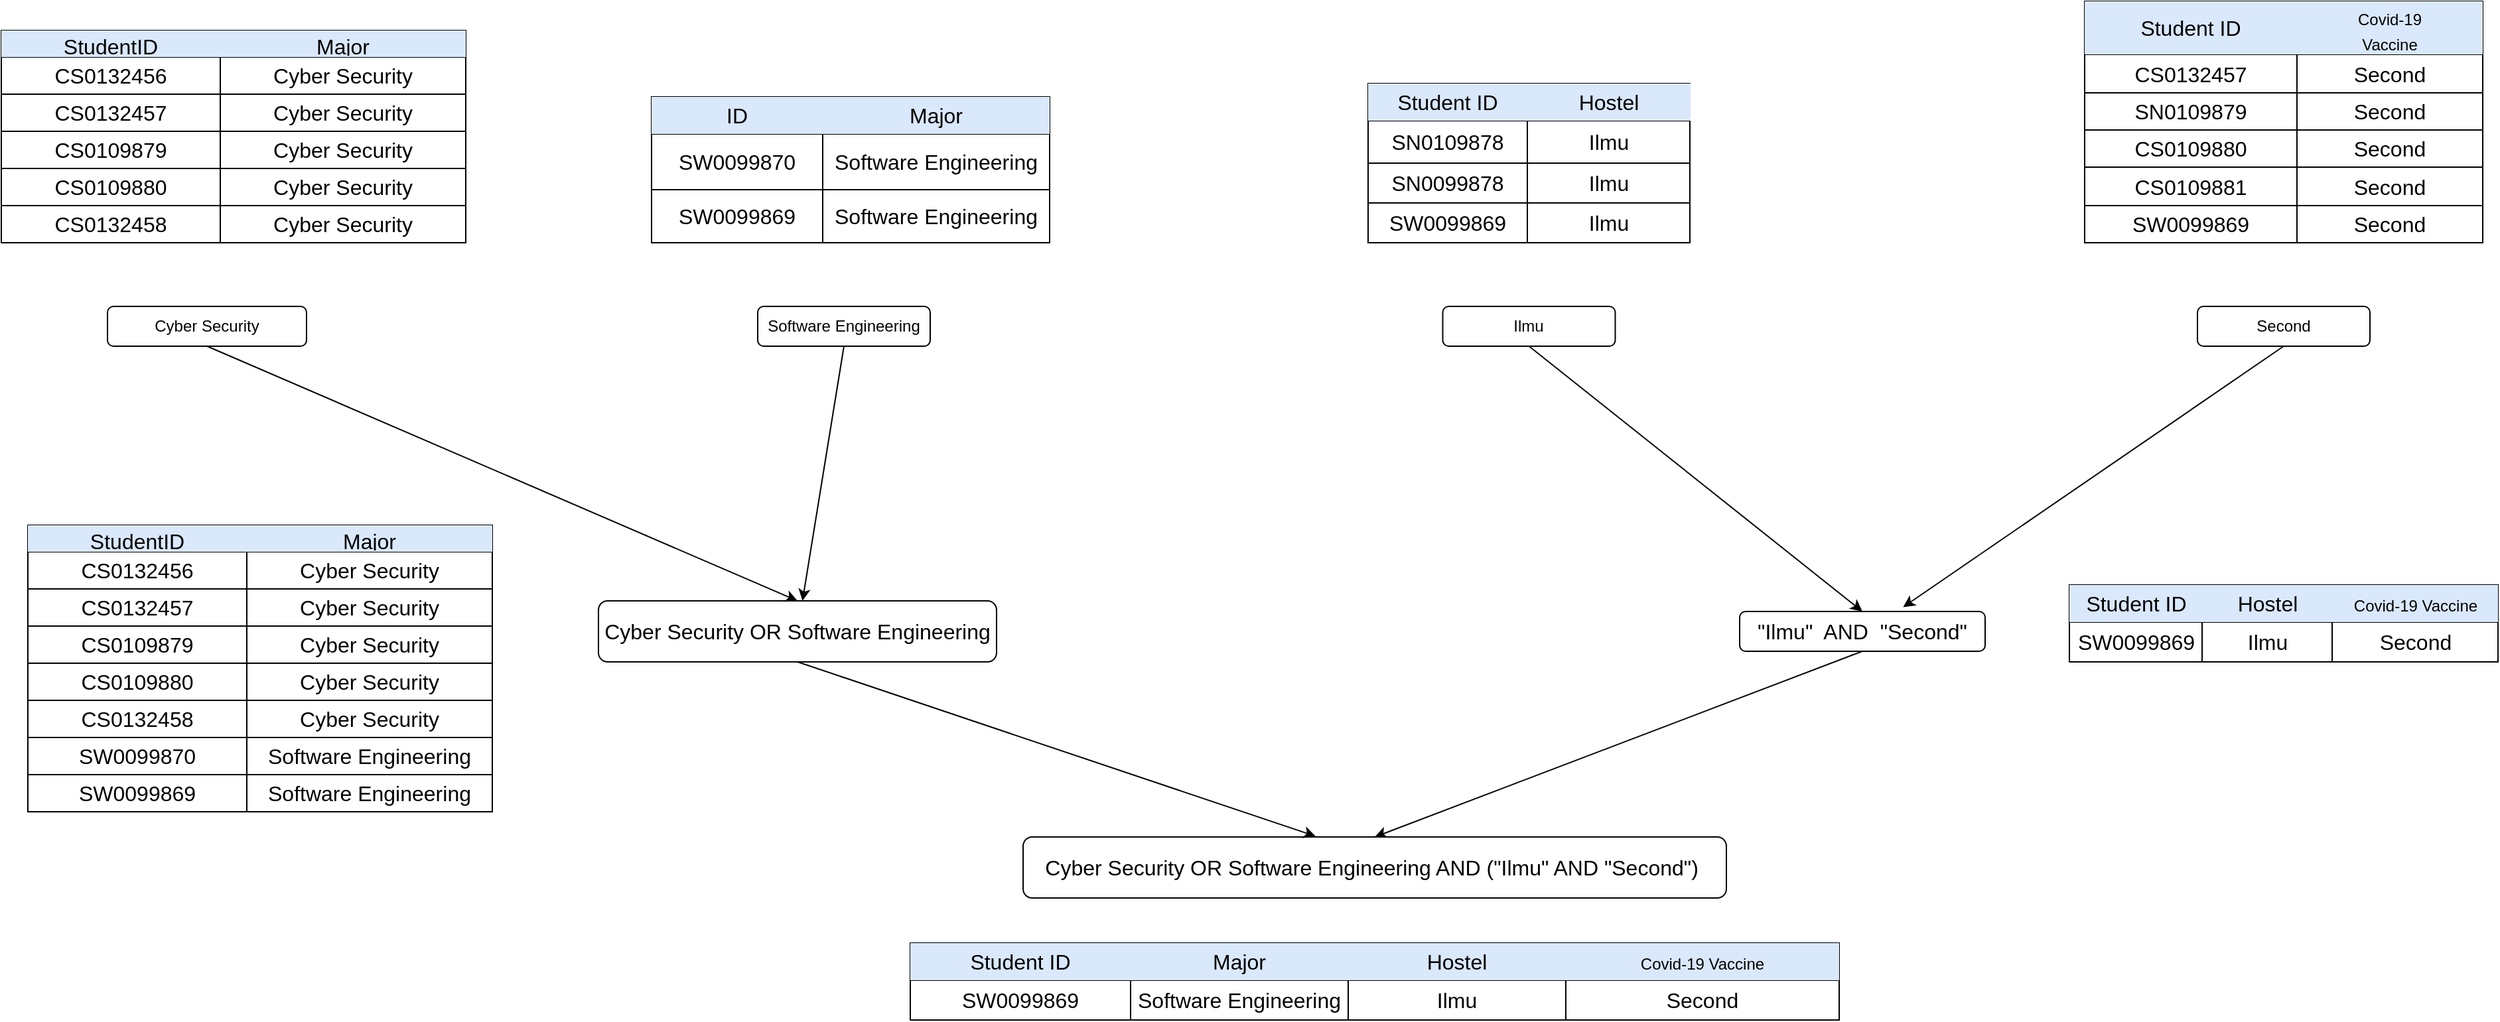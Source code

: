 <mxfile version="22.1.8" type="github">
  <diagram name="Page-1" id="-KjsaS3QM32JOEjPK3Bz">
    <mxGraphModel dx="2269" dy="1340" grid="1" gridSize="10" guides="1" tooltips="1" connect="1" arrows="1" fold="1" page="1" pageScale="1" pageWidth="827" pageHeight="1169" math="0" shadow="0">
      <root>
        <mxCell id="0" />
        <mxCell id="1" parent="0" />
        <mxCell id="gJZiSURqLYucyxhzQenG-1" value="" style="shape=table;startSize=0;container=1;collapsible=0;childLayout=tableLayout;fontSize=16;" vertex="1" parent="1">
          <mxGeometry x="10" y="32" width="350" height="160" as="geometry" />
        </mxCell>
        <mxCell id="gJZiSURqLYucyxhzQenG-2" value="" style="shape=tableRow;horizontal=0;startSize=0;swimlaneHead=0;swimlaneBody=0;strokeColor=inherit;top=0;left=0;bottom=0;right=0;collapsible=0;dropTarget=0;fillColor=none;points=[[0,0.5],[1,0.5]];portConstraint=eastwest;fontSize=16;" vertex="1" parent="gJZiSURqLYucyxhzQenG-1">
          <mxGeometry width="350" height="20" as="geometry" />
        </mxCell>
        <mxCell id="gJZiSURqLYucyxhzQenG-3" value="StudentID" style="shape=partialRectangle;html=1;whiteSpace=wrap;connectable=0;strokeColor=#6c8ebf;overflow=hidden;fillColor=#dae8fc;top=0;left=0;bottom=0;right=0;pointerEvents=1;fontSize=16;" vertex="1" parent="gJZiSURqLYucyxhzQenG-2">
          <mxGeometry width="165" height="20" as="geometry">
            <mxRectangle width="165" height="20" as="alternateBounds" />
          </mxGeometry>
        </mxCell>
        <mxCell id="gJZiSURqLYucyxhzQenG-4" value="Major" style="shape=partialRectangle;html=1;whiteSpace=wrap;connectable=0;strokeColor=#6c8ebf;overflow=hidden;fillColor=#dae8fc;top=0;left=0;bottom=0;right=0;pointerEvents=1;fontSize=16;" vertex="1" parent="gJZiSURqLYucyxhzQenG-2">
          <mxGeometry x="165" width="185" height="20" as="geometry">
            <mxRectangle width="185" height="20" as="alternateBounds" />
          </mxGeometry>
        </mxCell>
        <mxCell id="gJZiSURqLYucyxhzQenG-6" value="" style="shape=tableRow;horizontal=0;startSize=0;swimlaneHead=0;swimlaneBody=0;strokeColor=inherit;top=0;left=0;bottom=0;right=0;collapsible=0;dropTarget=0;fillColor=none;points=[[0,0.5],[1,0.5]];portConstraint=eastwest;fontSize=16;" vertex="1" parent="gJZiSURqLYucyxhzQenG-1">
          <mxGeometry y="20" width="350" height="28" as="geometry" />
        </mxCell>
        <mxCell id="gJZiSURqLYucyxhzQenG-7" value="CS0132456" style="shape=partialRectangle;html=1;whiteSpace=wrap;connectable=0;strokeColor=inherit;overflow=hidden;fillColor=none;top=0;left=0;bottom=0;right=0;pointerEvents=1;fontSize=16;" vertex="1" parent="gJZiSURqLYucyxhzQenG-6">
          <mxGeometry width="165" height="28" as="geometry">
            <mxRectangle width="165" height="28" as="alternateBounds" />
          </mxGeometry>
        </mxCell>
        <mxCell id="gJZiSURqLYucyxhzQenG-8" value="Cyber Security" style="shape=partialRectangle;html=1;whiteSpace=wrap;connectable=0;strokeColor=inherit;overflow=hidden;fillColor=none;top=0;left=0;bottom=0;right=0;pointerEvents=1;fontSize=16;" vertex="1" parent="gJZiSURqLYucyxhzQenG-6">
          <mxGeometry x="165" width="185" height="28" as="geometry">
            <mxRectangle width="185" height="28" as="alternateBounds" />
          </mxGeometry>
        </mxCell>
        <mxCell id="gJZiSURqLYucyxhzQenG-10" value="" style="shape=tableRow;horizontal=0;startSize=0;swimlaneHead=0;swimlaneBody=0;strokeColor=inherit;top=0;left=0;bottom=0;right=0;collapsible=0;dropTarget=0;fillColor=none;points=[[0,0.5],[1,0.5]];portConstraint=eastwest;fontSize=16;" vertex="1" parent="gJZiSURqLYucyxhzQenG-1">
          <mxGeometry y="48" width="350" height="28" as="geometry" />
        </mxCell>
        <mxCell id="gJZiSURqLYucyxhzQenG-11" value="CS0132457" style="shape=partialRectangle;html=1;whiteSpace=wrap;connectable=0;strokeColor=inherit;overflow=hidden;fillColor=none;top=0;left=0;bottom=0;right=0;pointerEvents=1;fontSize=16;" vertex="1" parent="gJZiSURqLYucyxhzQenG-10">
          <mxGeometry width="165" height="28" as="geometry">
            <mxRectangle width="165" height="28" as="alternateBounds" />
          </mxGeometry>
        </mxCell>
        <mxCell id="gJZiSURqLYucyxhzQenG-12" value="Cyber Security" style="shape=partialRectangle;html=1;whiteSpace=wrap;connectable=0;strokeColor=inherit;overflow=hidden;fillColor=none;top=0;left=0;bottom=0;right=0;pointerEvents=1;fontSize=16;" vertex="1" parent="gJZiSURqLYucyxhzQenG-10">
          <mxGeometry x="165" width="185" height="28" as="geometry">
            <mxRectangle width="185" height="28" as="alternateBounds" />
          </mxGeometry>
        </mxCell>
        <mxCell id="gJZiSURqLYucyxhzQenG-14" style="shape=tableRow;horizontal=0;startSize=0;swimlaneHead=0;swimlaneBody=0;strokeColor=inherit;top=0;left=0;bottom=0;right=0;collapsible=0;dropTarget=0;fillColor=none;points=[[0,0.5],[1,0.5]];portConstraint=eastwest;fontSize=16;" vertex="1" parent="gJZiSURqLYucyxhzQenG-1">
          <mxGeometry y="76" width="350" height="28" as="geometry" />
        </mxCell>
        <mxCell id="gJZiSURqLYucyxhzQenG-15" value="CS0109879" style="shape=partialRectangle;html=1;whiteSpace=wrap;connectable=0;strokeColor=inherit;overflow=hidden;fillColor=none;top=0;left=0;bottom=0;right=0;pointerEvents=1;fontSize=16;" vertex="1" parent="gJZiSURqLYucyxhzQenG-14">
          <mxGeometry width="165" height="28" as="geometry">
            <mxRectangle width="165" height="28" as="alternateBounds" />
          </mxGeometry>
        </mxCell>
        <mxCell id="gJZiSURqLYucyxhzQenG-16" value="Cyber Security" style="shape=partialRectangle;html=1;whiteSpace=wrap;connectable=0;strokeColor=inherit;overflow=hidden;fillColor=none;top=0;left=0;bottom=0;right=0;pointerEvents=1;fontSize=16;" vertex="1" parent="gJZiSURqLYucyxhzQenG-14">
          <mxGeometry x="165" width="185" height="28" as="geometry">
            <mxRectangle width="185" height="28" as="alternateBounds" />
          </mxGeometry>
        </mxCell>
        <mxCell id="gJZiSURqLYucyxhzQenG-17" style="shape=tableRow;horizontal=0;startSize=0;swimlaneHead=0;swimlaneBody=0;strokeColor=inherit;top=0;left=0;bottom=0;right=0;collapsible=0;dropTarget=0;fillColor=none;points=[[0,0.5],[1,0.5]];portConstraint=eastwest;fontSize=16;" vertex="1" parent="gJZiSURqLYucyxhzQenG-1">
          <mxGeometry y="104" width="350" height="28" as="geometry" />
        </mxCell>
        <mxCell id="gJZiSURqLYucyxhzQenG-18" value="CS0109880" style="shape=partialRectangle;html=1;whiteSpace=wrap;connectable=0;strokeColor=inherit;overflow=hidden;fillColor=none;top=0;left=0;bottom=0;right=0;pointerEvents=1;fontSize=16;" vertex="1" parent="gJZiSURqLYucyxhzQenG-17">
          <mxGeometry width="165" height="28" as="geometry">
            <mxRectangle width="165" height="28" as="alternateBounds" />
          </mxGeometry>
        </mxCell>
        <mxCell id="gJZiSURqLYucyxhzQenG-19" value="Cyber Security" style="shape=partialRectangle;html=1;whiteSpace=wrap;connectable=0;strokeColor=inherit;overflow=hidden;fillColor=none;top=0;left=0;bottom=0;right=0;pointerEvents=1;fontSize=16;" vertex="1" parent="gJZiSURqLYucyxhzQenG-17">
          <mxGeometry x="165" width="185" height="28" as="geometry">
            <mxRectangle width="185" height="28" as="alternateBounds" />
          </mxGeometry>
        </mxCell>
        <mxCell id="gJZiSURqLYucyxhzQenG-20" style="shape=tableRow;horizontal=0;startSize=0;swimlaneHead=0;swimlaneBody=0;strokeColor=inherit;top=0;left=0;bottom=0;right=0;collapsible=0;dropTarget=0;fillColor=none;points=[[0,0.5],[1,0.5]];portConstraint=eastwest;fontSize=16;" vertex="1" parent="gJZiSURqLYucyxhzQenG-1">
          <mxGeometry y="132" width="350" height="28" as="geometry" />
        </mxCell>
        <mxCell id="gJZiSURqLYucyxhzQenG-21" value="CS0132458" style="shape=partialRectangle;html=1;whiteSpace=wrap;connectable=0;strokeColor=inherit;overflow=hidden;fillColor=none;top=0;left=0;bottom=0;right=0;pointerEvents=1;fontSize=16;" vertex="1" parent="gJZiSURqLYucyxhzQenG-20">
          <mxGeometry width="165" height="28" as="geometry">
            <mxRectangle width="165" height="28" as="alternateBounds" />
          </mxGeometry>
        </mxCell>
        <mxCell id="gJZiSURqLYucyxhzQenG-22" value="Cyber Security" style="shape=partialRectangle;html=1;whiteSpace=wrap;connectable=0;strokeColor=inherit;overflow=hidden;fillColor=none;top=0;left=0;bottom=0;right=0;pointerEvents=1;fontSize=16;" vertex="1" parent="gJZiSURqLYucyxhzQenG-20">
          <mxGeometry x="165" width="185" height="28" as="geometry">
            <mxRectangle width="185" height="28" as="alternateBounds" />
          </mxGeometry>
        </mxCell>
        <mxCell id="gJZiSURqLYucyxhzQenG-23" value="" style="shape=table;startSize=0;container=1;collapsible=0;childLayout=tableLayout;fontSize=16;" vertex="1" parent="1">
          <mxGeometry x="500" y="82" width="300" height="110" as="geometry" />
        </mxCell>
        <mxCell id="gJZiSURqLYucyxhzQenG-24" value="" style="shape=tableRow;horizontal=0;startSize=0;swimlaneHead=0;swimlaneBody=0;strokeColor=inherit;top=0;left=0;bottom=0;right=0;collapsible=0;dropTarget=0;fillColor=none;points=[[0,0.5],[1,0.5]];portConstraint=eastwest;fontSize=16;" vertex="1" parent="gJZiSURqLYucyxhzQenG-23">
          <mxGeometry width="300" height="28" as="geometry" />
        </mxCell>
        <mxCell id="gJZiSURqLYucyxhzQenG-25" value="ID" style="shape=partialRectangle;html=1;whiteSpace=wrap;connectable=0;strokeColor=#6c8ebf;overflow=hidden;fillColor=#dae8fc;top=0;left=0;bottom=0;right=0;pointerEvents=1;fontSize=16;" vertex="1" parent="gJZiSURqLYucyxhzQenG-24">
          <mxGeometry width="129" height="28" as="geometry">
            <mxRectangle width="129" height="28" as="alternateBounds" />
          </mxGeometry>
        </mxCell>
        <mxCell id="gJZiSURqLYucyxhzQenG-26" value="Major" style="shape=partialRectangle;html=1;whiteSpace=wrap;connectable=0;strokeColor=#6c8ebf;overflow=hidden;fillColor=#dae8fc;top=0;left=0;bottom=0;right=0;pointerEvents=1;fontSize=16;" vertex="1" parent="gJZiSURqLYucyxhzQenG-24">
          <mxGeometry x="129" width="171" height="28" as="geometry">
            <mxRectangle width="171" height="28" as="alternateBounds" />
          </mxGeometry>
        </mxCell>
        <mxCell id="gJZiSURqLYucyxhzQenG-27" value="" style="shape=tableRow;horizontal=0;startSize=0;swimlaneHead=0;swimlaneBody=0;strokeColor=inherit;top=0;left=0;bottom=0;right=0;collapsible=0;dropTarget=0;fillColor=none;points=[[0,0.5],[1,0.5]];portConstraint=eastwest;fontSize=16;" vertex="1" parent="gJZiSURqLYucyxhzQenG-23">
          <mxGeometry y="28" width="300" height="42" as="geometry" />
        </mxCell>
        <mxCell id="gJZiSURqLYucyxhzQenG-28" value="SW0099870" style="shape=partialRectangle;html=1;whiteSpace=wrap;connectable=0;strokeColor=inherit;overflow=hidden;fillColor=none;top=0;left=0;bottom=0;right=0;pointerEvents=1;fontSize=16;" vertex="1" parent="gJZiSURqLYucyxhzQenG-27">
          <mxGeometry width="129" height="42" as="geometry">
            <mxRectangle width="129" height="42" as="alternateBounds" />
          </mxGeometry>
        </mxCell>
        <mxCell id="gJZiSURqLYucyxhzQenG-29" value="Software Engineering" style="shape=partialRectangle;html=1;whiteSpace=wrap;connectable=0;strokeColor=inherit;overflow=hidden;fillColor=none;top=0;left=0;bottom=0;right=0;pointerEvents=1;fontSize=16;" vertex="1" parent="gJZiSURqLYucyxhzQenG-27">
          <mxGeometry x="129" width="171" height="42" as="geometry">
            <mxRectangle width="171" height="42" as="alternateBounds" />
          </mxGeometry>
        </mxCell>
        <mxCell id="gJZiSURqLYucyxhzQenG-30" value="" style="shape=tableRow;horizontal=0;startSize=0;swimlaneHead=0;swimlaneBody=0;strokeColor=inherit;top=0;left=0;bottom=0;right=0;collapsible=0;dropTarget=0;fillColor=none;points=[[0,0.5],[1,0.5]];portConstraint=eastwest;fontSize=16;" vertex="1" parent="gJZiSURqLYucyxhzQenG-23">
          <mxGeometry y="70" width="300" height="40" as="geometry" />
        </mxCell>
        <mxCell id="gJZiSURqLYucyxhzQenG-31" value="SW0099869" style="shape=partialRectangle;html=1;whiteSpace=wrap;connectable=0;strokeColor=inherit;overflow=hidden;fillColor=none;top=0;left=0;bottom=0;right=0;pointerEvents=1;fontSize=16;" vertex="1" parent="gJZiSURqLYucyxhzQenG-30">
          <mxGeometry width="129" height="40" as="geometry">
            <mxRectangle width="129" height="40" as="alternateBounds" />
          </mxGeometry>
        </mxCell>
        <mxCell id="gJZiSURqLYucyxhzQenG-32" value="Software Engineering" style="shape=partialRectangle;html=1;whiteSpace=wrap;connectable=0;strokeColor=inherit;overflow=hidden;fillColor=none;top=0;left=0;bottom=0;right=0;pointerEvents=1;fontSize=16;" vertex="1" parent="gJZiSURqLYucyxhzQenG-30">
          <mxGeometry x="129" width="171" height="40" as="geometry">
            <mxRectangle width="171" height="40" as="alternateBounds" />
          </mxGeometry>
        </mxCell>
        <mxCell id="gJZiSURqLYucyxhzQenG-122" style="rounded=0;orthogonalLoop=1;jettySize=auto;html=1;exitX=0.5;exitY=1;exitDx=0;exitDy=0;" edge="1" parent="1" source="gJZiSURqLYucyxhzQenG-43" target="gJZiSURqLYucyxhzQenG-109">
          <mxGeometry relative="1" as="geometry" />
        </mxCell>
        <mxCell id="gJZiSURqLYucyxhzQenG-43" value="Software Engineering" style="rounded=1;whiteSpace=wrap;html=1;" vertex="1" parent="1">
          <mxGeometry x="580" y="240" width="130" height="30" as="geometry" />
        </mxCell>
        <mxCell id="gJZiSURqLYucyxhzQenG-44" value="Cyber Security" style="rounded=1;whiteSpace=wrap;html=1;" vertex="1" parent="1">
          <mxGeometry x="90" y="240" width="150" height="30" as="geometry" />
        </mxCell>
        <mxCell id="gJZiSURqLYucyxhzQenG-46" value="" style="shape=table;startSize=0;container=1;collapsible=0;childLayout=tableLayout;fontSize=16;movable=1;resizable=1;rotatable=1;deletable=1;editable=1;locked=0;connectable=1;" vertex="1" parent="1">
          <mxGeometry x="1040" y="72" width="242.5" height="120" as="geometry" />
        </mxCell>
        <mxCell id="gJZiSURqLYucyxhzQenG-47" value="" style="shape=tableRow;horizontal=0;startSize=0;swimlaneHead=0;swimlaneBody=0;strokeColor=inherit;top=0;left=0;bottom=0;right=0;collapsible=0;dropTarget=0;fillColor=none;points=[[0,0.5],[1,0.5]];portConstraint=eastwest;fontSize=16;movable=1;resizable=1;rotatable=1;deletable=1;editable=1;locked=0;connectable=1;" vertex="1" parent="gJZiSURqLYucyxhzQenG-46">
          <mxGeometry width="242.5" height="28" as="geometry" />
        </mxCell>
        <mxCell id="gJZiSURqLYucyxhzQenG-48" value="Student ID" style="shape=partialRectangle;html=1;whiteSpace=wrap;connectable=1;strokeColor=#6c8ebf;overflow=hidden;fillColor=#dae8fc;top=0;left=0;bottom=0;right=0;pointerEvents=1;fontSize=16;movable=1;resizable=1;rotatable=1;deletable=1;editable=1;locked=0;" vertex="1" parent="gJZiSURqLYucyxhzQenG-47">
          <mxGeometry width="120" height="28" as="geometry">
            <mxRectangle width="120" height="28" as="alternateBounds" />
          </mxGeometry>
        </mxCell>
        <mxCell id="gJZiSURqLYucyxhzQenG-49" value="Hostel" style="shape=partialRectangle;html=1;whiteSpace=wrap;connectable=1;strokeColor=#6c8ebf;overflow=hidden;fillColor=#dae8fc;top=0;left=0;bottom=0;right=0;pointerEvents=1;fontSize=16;movable=1;resizable=1;rotatable=1;deletable=1;editable=1;locked=0;" vertex="1" parent="gJZiSURqLYucyxhzQenG-47">
          <mxGeometry x="120" width="123" height="28" as="geometry">
            <mxRectangle width="123" height="28" as="alternateBounds" />
          </mxGeometry>
        </mxCell>
        <mxCell id="gJZiSURqLYucyxhzQenG-50" value="" style="shape=tableRow;horizontal=0;startSize=0;swimlaneHead=0;swimlaneBody=0;strokeColor=inherit;top=0;left=0;bottom=0;right=0;collapsible=0;dropTarget=0;fillColor=none;points=[[0,0.5],[1,0.5]];portConstraint=eastwest;fontSize=16;movable=1;resizable=1;rotatable=1;deletable=1;editable=1;locked=0;connectable=1;" vertex="1" parent="gJZiSURqLYucyxhzQenG-46">
          <mxGeometry y="28" width="242.5" height="32" as="geometry" />
        </mxCell>
        <mxCell id="gJZiSURqLYucyxhzQenG-51" value="SN0109878" style="shape=partialRectangle;html=1;whiteSpace=wrap;connectable=1;strokeColor=inherit;overflow=hidden;fillColor=none;top=0;left=0;bottom=0;right=0;pointerEvents=1;fontSize=16;movable=1;resizable=1;rotatable=1;deletable=1;editable=1;locked=0;" vertex="1" parent="gJZiSURqLYucyxhzQenG-50">
          <mxGeometry width="120" height="32" as="geometry">
            <mxRectangle width="120" height="32" as="alternateBounds" />
          </mxGeometry>
        </mxCell>
        <mxCell id="gJZiSURqLYucyxhzQenG-52" value="Ilmu" style="shape=partialRectangle;html=1;whiteSpace=wrap;connectable=1;strokeColor=inherit;overflow=hidden;fillColor=none;top=0;left=0;bottom=0;right=0;pointerEvents=1;fontSize=16;movable=1;resizable=1;rotatable=1;deletable=1;editable=1;locked=0;" vertex="1" parent="gJZiSURqLYucyxhzQenG-50">
          <mxGeometry x="120" width="123" height="32" as="geometry">
            <mxRectangle width="123" height="32" as="alternateBounds" />
          </mxGeometry>
        </mxCell>
        <mxCell id="gJZiSURqLYucyxhzQenG-53" value="" style="shape=tableRow;horizontal=0;startSize=0;swimlaneHead=0;swimlaneBody=0;strokeColor=inherit;top=0;left=0;bottom=0;right=0;collapsible=0;dropTarget=0;fillColor=none;points=[[0,0.5],[1,0.5]];portConstraint=eastwest;fontSize=16;movable=1;resizable=1;rotatable=1;deletable=1;editable=1;locked=0;connectable=1;" vertex="1" parent="gJZiSURqLYucyxhzQenG-46">
          <mxGeometry y="60" width="242.5" height="30" as="geometry" />
        </mxCell>
        <mxCell id="gJZiSURqLYucyxhzQenG-54" value="SN0099878" style="shape=partialRectangle;html=1;whiteSpace=wrap;connectable=1;strokeColor=inherit;overflow=hidden;fillColor=none;top=0;left=0;bottom=0;right=0;pointerEvents=1;fontSize=16;movable=1;resizable=1;rotatable=1;deletable=1;editable=1;locked=0;" vertex="1" parent="gJZiSURqLYucyxhzQenG-53">
          <mxGeometry width="120" height="30" as="geometry">
            <mxRectangle width="120" height="30" as="alternateBounds" />
          </mxGeometry>
        </mxCell>
        <mxCell id="gJZiSURqLYucyxhzQenG-55" value="Ilmu" style="shape=partialRectangle;html=1;whiteSpace=wrap;connectable=1;strokeColor=inherit;overflow=hidden;fillColor=none;top=0;left=0;bottom=0;right=0;pointerEvents=1;fontSize=16;movable=1;resizable=1;rotatable=1;deletable=1;editable=1;locked=0;" vertex="1" parent="gJZiSURqLYucyxhzQenG-53">
          <mxGeometry x="120" width="123" height="30" as="geometry">
            <mxRectangle width="123" height="30" as="alternateBounds" />
          </mxGeometry>
        </mxCell>
        <mxCell id="gJZiSURqLYucyxhzQenG-56" style="shape=tableRow;horizontal=0;startSize=0;swimlaneHead=0;swimlaneBody=0;strokeColor=inherit;top=0;left=0;bottom=0;right=0;collapsible=0;dropTarget=0;fillColor=none;points=[[0,0.5],[1,0.5]];portConstraint=eastwest;fontSize=16;movable=1;resizable=1;rotatable=1;deletable=1;editable=1;locked=0;connectable=1;" vertex="1" parent="gJZiSURqLYucyxhzQenG-46">
          <mxGeometry y="90" width="242.5" height="30" as="geometry" />
        </mxCell>
        <mxCell id="gJZiSURqLYucyxhzQenG-57" value="SW0099869" style="shape=partialRectangle;html=1;whiteSpace=wrap;connectable=1;strokeColor=inherit;overflow=hidden;fillColor=none;top=0;left=0;bottom=0;right=0;pointerEvents=1;fontSize=16;movable=1;resizable=1;rotatable=1;deletable=1;editable=1;locked=0;" vertex="1" parent="gJZiSURqLYucyxhzQenG-56">
          <mxGeometry width="120" height="30" as="geometry">
            <mxRectangle width="120" height="30" as="alternateBounds" />
          </mxGeometry>
        </mxCell>
        <mxCell id="gJZiSURqLYucyxhzQenG-58" value="Ilmu" style="shape=partialRectangle;html=1;whiteSpace=wrap;connectable=1;strokeColor=inherit;overflow=hidden;fillColor=none;top=0;left=0;bottom=0;right=0;pointerEvents=1;fontSize=16;movable=1;resizable=1;rotatable=1;deletable=1;editable=1;locked=0;" vertex="1" parent="gJZiSURqLYucyxhzQenG-56">
          <mxGeometry x="120" width="123" height="30" as="geometry">
            <mxRectangle width="123" height="30" as="alternateBounds" />
          </mxGeometry>
        </mxCell>
        <mxCell id="gJZiSURqLYucyxhzQenG-59" value="" style="shape=table;startSize=0;container=1;collapsible=0;childLayout=tableLayout;fontSize=16;movable=1;resizable=1;rotatable=1;deletable=1;editable=1;locked=0;connectable=1;" vertex="1" parent="1">
          <mxGeometry x="1580" y="10" width="300" height="182" as="geometry" />
        </mxCell>
        <mxCell id="gJZiSURqLYucyxhzQenG-60" value="" style="shape=tableRow;horizontal=0;startSize=0;swimlaneHead=0;swimlaneBody=0;strokeColor=inherit;top=0;left=0;bottom=0;right=0;collapsible=0;dropTarget=0;fillColor=none;points=[[0,0.5],[1,0.5]];portConstraint=eastwest;fontSize=16;movable=1;resizable=1;rotatable=1;deletable=1;editable=1;locked=0;connectable=1;" vertex="1" parent="gJZiSURqLYucyxhzQenG-59">
          <mxGeometry width="300" height="40" as="geometry" />
        </mxCell>
        <mxCell id="gJZiSURqLYucyxhzQenG-61" value="Student ID" style="shape=partialRectangle;html=1;whiteSpace=wrap;connectable=1;strokeColor=#6c8ebf;overflow=hidden;fillColor=#dae8fc;top=0;left=0;bottom=0;right=0;pointerEvents=1;fontSize=16;movable=1;resizable=1;rotatable=1;deletable=1;editable=1;locked=0;" vertex="1" parent="gJZiSURqLYucyxhzQenG-60">
          <mxGeometry width="160" height="40" as="geometry">
            <mxRectangle width="160" height="40" as="alternateBounds" />
          </mxGeometry>
        </mxCell>
        <mxCell id="gJZiSURqLYucyxhzQenG-62" value="&lt;font style=&quot;font-size: 12px;&quot;&gt;Covid-19&lt;br&gt;Vaccine&lt;/font&gt;" style="shape=partialRectangle;html=1;whiteSpace=wrap;connectable=0;strokeColor=#6c8ebf;overflow=hidden;fillColor=#dae8fc;top=0;left=0;bottom=0;right=0;pointerEvents=1;fontSize=16;movable=0;resizable=0;rotatable=0;deletable=0;editable=0;locked=1;" vertex="1" parent="gJZiSURqLYucyxhzQenG-60">
          <mxGeometry x="160" width="140" height="40" as="geometry">
            <mxRectangle width="140" height="40" as="alternateBounds" />
          </mxGeometry>
        </mxCell>
        <mxCell id="gJZiSURqLYucyxhzQenG-63" value="" style="shape=tableRow;horizontal=0;startSize=0;swimlaneHead=0;swimlaneBody=0;strokeColor=inherit;top=0;left=0;bottom=0;right=0;collapsible=0;dropTarget=0;fillColor=none;points=[[0,0.5],[1,0.5]];portConstraint=eastwest;fontSize=16;movable=1;resizable=1;rotatable=1;deletable=1;editable=1;locked=0;connectable=1;" vertex="1" parent="gJZiSURqLYucyxhzQenG-59">
          <mxGeometry y="40" width="300" height="29" as="geometry" />
        </mxCell>
        <mxCell id="gJZiSURqLYucyxhzQenG-64" value="CS0132457" style="shape=partialRectangle;html=1;whiteSpace=wrap;connectable=1;strokeColor=inherit;overflow=hidden;fillColor=none;top=0;left=0;bottom=0;right=0;pointerEvents=1;fontSize=16;movable=1;resizable=1;rotatable=1;deletable=1;editable=1;locked=0;" vertex="1" parent="gJZiSURqLYucyxhzQenG-63">
          <mxGeometry width="160" height="29" as="geometry">
            <mxRectangle width="160" height="29" as="alternateBounds" />
          </mxGeometry>
        </mxCell>
        <mxCell id="gJZiSURqLYucyxhzQenG-65" value="Second" style="shape=partialRectangle;html=1;whiteSpace=wrap;connectable=1;strokeColor=inherit;overflow=hidden;fillColor=none;top=0;left=0;bottom=0;right=0;pointerEvents=1;fontSize=16;movable=1;resizable=1;rotatable=1;deletable=1;editable=1;locked=0;" vertex="1" parent="gJZiSURqLYucyxhzQenG-63">
          <mxGeometry x="160" width="140" height="29" as="geometry">
            <mxRectangle width="140" height="29" as="alternateBounds" />
          </mxGeometry>
        </mxCell>
        <mxCell id="gJZiSURqLYucyxhzQenG-66" value="" style="shape=tableRow;horizontal=0;startSize=0;swimlaneHead=0;swimlaneBody=0;strokeColor=inherit;top=0;left=0;bottom=0;right=0;collapsible=0;dropTarget=0;fillColor=none;points=[[0,0.5],[1,0.5]];portConstraint=eastwest;fontSize=16;movable=1;resizable=1;rotatable=1;deletable=1;editable=1;locked=0;connectable=1;" vertex="1" parent="gJZiSURqLYucyxhzQenG-59">
          <mxGeometry y="69" width="300" height="28" as="geometry" />
        </mxCell>
        <mxCell id="gJZiSURqLYucyxhzQenG-67" value="SN0109879" style="shape=partialRectangle;html=1;whiteSpace=wrap;connectable=1;strokeColor=inherit;overflow=hidden;fillColor=none;top=0;left=0;bottom=0;right=0;pointerEvents=1;fontSize=16;movable=1;resizable=1;rotatable=1;deletable=1;editable=1;locked=0;" vertex="1" parent="gJZiSURqLYucyxhzQenG-66">
          <mxGeometry width="160" height="28" as="geometry">
            <mxRectangle width="160" height="28" as="alternateBounds" />
          </mxGeometry>
        </mxCell>
        <mxCell id="gJZiSURqLYucyxhzQenG-68" value="Second" style="shape=partialRectangle;html=1;whiteSpace=wrap;connectable=1;strokeColor=inherit;overflow=hidden;fillColor=none;top=0;left=0;bottom=0;right=0;pointerEvents=1;fontSize=16;movable=1;resizable=1;rotatable=1;deletable=1;editable=1;locked=0;" vertex="1" parent="gJZiSURqLYucyxhzQenG-66">
          <mxGeometry x="160" width="140" height="28" as="geometry">
            <mxRectangle width="140" height="28" as="alternateBounds" />
          </mxGeometry>
        </mxCell>
        <mxCell id="gJZiSURqLYucyxhzQenG-69" style="shape=tableRow;horizontal=0;startSize=0;swimlaneHead=0;swimlaneBody=0;strokeColor=inherit;top=0;left=0;bottom=0;right=0;collapsible=0;dropTarget=0;fillColor=none;points=[[0,0.5],[1,0.5]];portConstraint=eastwest;fontSize=16;movable=1;resizable=1;rotatable=1;deletable=1;editable=1;locked=0;connectable=1;" vertex="1" parent="gJZiSURqLYucyxhzQenG-59">
          <mxGeometry y="97" width="300" height="28" as="geometry" />
        </mxCell>
        <mxCell id="gJZiSURqLYucyxhzQenG-70" value="CS0109880" style="shape=partialRectangle;html=1;whiteSpace=wrap;connectable=1;strokeColor=inherit;overflow=hidden;fillColor=none;top=0;left=0;bottom=0;right=0;pointerEvents=1;fontSize=16;movable=1;resizable=1;rotatable=1;deletable=1;editable=1;locked=0;" vertex="1" parent="gJZiSURqLYucyxhzQenG-69">
          <mxGeometry width="160" height="28" as="geometry">
            <mxRectangle width="160" height="28" as="alternateBounds" />
          </mxGeometry>
        </mxCell>
        <mxCell id="gJZiSURqLYucyxhzQenG-71" value="Second" style="shape=partialRectangle;html=1;whiteSpace=wrap;connectable=1;strokeColor=inherit;overflow=hidden;fillColor=none;top=0;left=0;bottom=0;right=0;pointerEvents=1;fontSize=16;movable=1;resizable=1;rotatable=1;deletable=1;editable=1;locked=0;" vertex="1" parent="gJZiSURqLYucyxhzQenG-69">
          <mxGeometry x="160" width="140" height="28" as="geometry">
            <mxRectangle width="140" height="28" as="alternateBounds" />
          </mxGeometry>
        </mxCell>
        <mxCell id="gJZiSURqLYucyxhzQenG-72" style="shape=tableRow;horizontal=0;startSize=0;swimlaneHead=0;swimlaneBody=0;strokeColor=inherit;top=0;left=0;bottom=0;right=0;collapsible=0;dropTarget=0;fillColor=none;points=[[0,0.5],[1,0.5]];portConstraint=eastwest;fontSize=16;movable=1;resizable=1;rotatable=1;deletable=1;editable=1;locked=0;connectable=1;" vertex="1" parent="gJZiSURqLYucyxhzQenG-59">
          <mxGeometry y="125" width="300" height="29" as="geometry" />
        </mxCell>
        <mxCell id="gJZiSURqLYucyxhzQenG-73" value="CS0109881" style="shape=partialRectangle;html=1;whiteSpace=wrap;connectable=1;strokeColor=inherit;overflow=hidden;fillColor=none;top=0;left=0;bottom=0;right=0;pointerEvents=1;fontSize=16;movable=1;resizable=1;rotatable=1;deletable=1;editable=1;locked=0;" vertex="1" parent="gJZiSURqLYucyxhzQenG-72">
          <mxGeometry width="160" height="29" as="geometry">
            <mxRectangle width="160" height="29" as="alternateBounds" />
          </mxGeometry>
        </mxCell>
        <mxCell id="gJZiSURqLYucyxhzQenG-74" value="Second" style="shape=partialRectangle;html=1;whiteSpace=wrap;connectable=1;strokeColor=inherit;overflow=hidden;fillColor=none;top=0;left=0;bottom=0;right=0;pointerEvents=1;fontSize=16;movable=1;resizable=1;rotatable=1;deletable=1;editable=1;locked=0;" vertex="1" parent="gJZiSURqLYucyxhzQenG-72">
          <mxGeometry x="160" width="140" height="29" as="geometry">
            <mxRectangle width="140" height="29" as="alternateBounds" />
          </mxGeometry>
        </mxCell>
        <mxCell id="gJZiSURqLYucyxhzQenG-75" style="shape=tableRow;horizontal=0;startSize=0;swimlaneHead=0;swimlaneBody=0;strokeColor=inherit;top=0;left=0;bottom=0;right=0;collapsible=0;dropTarget=0;fillColor=none;points=[[0,0.5],[1,0.5]];portConstraint=eastwest;fontSize=16;movable=1;resizable=1;rotatable=1;deletable=1;editable=1;locked=0;connectable=1;" vertex="1" parent="gJZiSURqLYucyxhzQenG-59">
          <mxGeometry y="154" width="300" height="28" as="geometry" />
        </mxCell>
        <mxCell id="gJZiSURqLYucyxhzQenG-76" value="SW0099869" style="shape=partialRectangle;html=1;whiteSpace=wrap;connectable=1;strokeColor=inherit;overflow=hidden;fillColor=none;top=0;left=0;bottom=0;right=0;pointerEvents=1;fontSize=16;movable=1;resizable=1;rotatable=1;deletable=1;editable=1;locked=0;" vertex="1" parent="gJZiSURqLYucyxhzQenG-75">
          <mxGeometry width="160" height="28" as="geometry">
            <mxRectangle width="160" height="28" as="alternateBounds" />
          </mxGeometry>
        </mxCell>
        <mxCell id="gJZiSURqLYucyxhzQenG-77" value="Second" style="shape=partialRectangle;html=1;whiteSpace=wrap;connectable=1;strokeColor=inherit;overflow=hidden;fillColor=none;top=0;left=0;bottom=0;right=0;pointerEvents=1;fontSize=16;movable=1;resizable=1;rotatable=1;deletable=1;editable=1;locked=0;" vertex="1" parent="gJZiSURqLYucyxhzQenG-75">
          <mxGeometry x="160" width="140" height="28" as="geometry">
            <mxRectangle width="140" height="28" as="alternateBounds" />
          </mxGeometry>
        </mxCell>
        <mxCell id="gJZiSURqLYucyxhzQenG-78" value="Second" style="rounded=1;whiteSpace=wrap;html=1;movable=1;resizable=1;rotatable=1;deletable=1;editable=1;locked=0;connectable=1;" vertex="1" parent="1">
          <mxGeometry x="1665" y="240" width="130" height="30" as="geometry" />
        </mxCell>
        <mxCell id="gJZiSURqLYucyxhzQenG-79" value="Ilmu" style="rounded=1;whiteSpace=wrap;html=1;movable=1;resizable=1;rotatable=1;deletable=1;editable=1;locked=0;connectable=1;" vertex="1" parent="1">
          <mxGeometry x="1096.25" y="240" width="130" height="30" as="geometry" />
        </mxCell>
        <mxCell id="gJZiSURqLYucyxhzQenG-151" style="rounded=0;orthogonalLoop=1;jettySize=auto;html=1;exitX=0.5;exitY=1;exitDx=0;exitDy=0;entryX=0.5;entryY=0;entryDx=0;entryDy=0;" edge="1" parent="1" source="gJZiSURqLYucyxhzQenG-80" target="gJZiSURqLYucyxhzQenG-149">
          <mxGeometry relative="1" as="geometry" />
        </mxCell>
        <mxCell id="gJZiSURqLYucyxhzQenG-80" value="&lt;font style=&quot;font-size: 16px;&quot;&gt;&quot;Ilmu&quot;&amp;nbsp; AND&amp;nbsp; &quot;Second&quot;&lt;/font&gt;" style="rounded=1;whiteSpace=wrap;html=1;movable=1;resizable=1;rotatable=1;deletable=1;editable=1;locked=0;connectable=1;" vertex="1" parent="1">
          <mxGeometry x="1320" y="470" width="185" height="30" as="geometry" />
        </mxCell>
        <mxCell id="gJZiSURqLYucyxhzQenG-83" style="orthogonalLoop=1;jettySize=auto;html=1;exitX=0.5;exitY=1;exitDx=0;exitDy=0;strokeColor=default;rounded=0;entryX=0.666;entryY=-0.109;entryDx=0;entryDy=0;entryPerimeter=0;movable=1;resizable=1;rotatable=1;deletable=1;editable=1;locked=0;connectable=1;" edge="1" parent="1" source="gJZiSURqLYucyxhzQenG-78" target="gJZiSURqLYucyxhzQenG-80">
          <mxGeometry relative="1" as="geometry">
            <mxPoint x="1065.959" y="344.975" as="targetPoint" />
          </mxGeometry>
        </mxCell>
        <mxCell id="gJZiSURqLYucyxhzQenG-81" style="rounded=0;orthogonalLoop=1;jettySize=auto;html=1;exitX=0.5;exitY=1;exitDx=0;exitDy=0;entryX=0.5;entryY=0;entryDx=0;entryDy=0;movable=1;resizable=1;rotatable=1;deletable=1;editable=1;locked=0;connectable=1;" edge="1" parent="1" source="gJZiSURqLYucyxhzQenG-79" target="gJZiSURqLYucyxhzQenG-80">
          <mxGeometry relative="1" as="geometry" />
        </mxCell>
        <mxCell id="gJZiSURqLYucyxhzQenG-109" value="&lt;font style=&quot;font-size: 16px;&quot;&gt;Cyber Security OR Software Engineering&lt;/font&gt;" style="rounded=1;whiteSpace=wrap;html=1;movable=1;resizable=1;rotatable=1;deletable=1;editable=1;locked=0;connectable=1;" vertex="1" parent="1">
          <mxGeometry x="460" y="462" width="300" height="46" as="geometry" />
        </mxCell>
        <mxCell id="gJZiSURqLYucyxhzQenG-123" style="rounded=0;orthogonalLoop=1;jettySize=auto;html=1;exitX=0.5;exitY=1;exitDx=0;exitDy=0;entryX=0.5;entryY=0;entryDx=0;entryDy=0;" edge="1" parent="1" source="gJZiSURqLYucyxhzQenG-44" target="gJZiSURqLYucyxhzQenG-109">
          <mxGeometry relative="1" as="geometry" />
        </mxCell>
        <mxCell id="gJZiSURqLYucyxhzQenG-124" value="" style="shape=table;startSize=0;container=1;collapsible=0;childLayout=tableLayout;fontSize=16;" vertex="1" parent="1">
          <mxGeometry x="30" y="405" width="350" height="216" as="geometry" />
        </mxCell>
        <mxCell id="gJZiSURqLYucyxhzQenG-125" value="" style="shape=tableRow;horizontal=0;startSize=0;swimlaneHead=0;swimlaneBody=0;strokeColor=inherit;top=0;left=0;bottom=0;right=0;collapsible=0;dropTarget=0;fillColor=none;points=[[0,0.5],[1,0.5]];portConstraint=eastwest;fontSize=16;" vertex="1" parent="gJZiSURqLYucyxhzQenG-124">
          <mxGeometry width="350" height="20" as="geometry" />
        </mxCell>
        <mxCell id="gJZiSURqLYucyxhzQenG-126" value="StudentID" style="shape=partialRectangle;html=1;whiteSpace=wrap;connectable=0;strokeColor=#6c8ebf;overflow=hidden;fillColor=#dae8fc;top=0;left=0;bottom=0;right=0;pointerEvents=1;fontSize=16;" vertex="1" parent="gJZiSURqLYucyxhzQenG-125">
          <mxGeometry width="165" height="20" as="geometry">
            <mxRectangle width="165" height="20" as="alternateBounds" />
          </mxGeometry>
        </mxCell>
        <mxCell id="gJZiSURqLYucyxhzQenG-127" value="Major" style="shape=partialRectangle;html=1;whiteSpace=wrap;connectable=0;strokeColor=#6c8ebf;overflow=hidden;fillColor=#dae8fc;top=0;left=0;bottom=0;right=0;pointerEvents=1;fontSize=16;" vertex="1" parent="gJZiSURqLYucyxhzQenG-125">
          <mxGeometry x="165" width="185" height="20" as="geometry">
            <mxRectangle width="185" height="20" as="alternateBounds" />
          </mxGeometry>
        </mxCell>
        <mxCell id="gJZiSURqLYucyxhzQenG-128" value="" style="shape=tableRow;horizontal=0;startSize=0;swimlaneHead=0;swimlaneBody=0;strokeColor=inherit;top=0;left=0;bottom=0;right=0;collapsible=0;dropTarget=0;fillColor=none;points=[[0,0.5],[1,0.5]];portConstraint=eastwest;fontSize=16;" vertex="1" parent="gJZiSURqLYucyxhzQenG-124">
          <mxGeometry y="20" width="350" height="28" as="geometry" />
        </mxCell>
        <mxCell id="gJZiSURqLYucyxhzQenG-129" value="CS0132456" style="shape=partialRectangle;html=1;whiteSpace=wrap;connectable=0;strokeColor=inherit;overflow=hidden;fillColor=none;top=0;left=0;bottom=0;right=0;pointerEvents=1;fontSize=16;" vertex="1" parent="gJZiSURqLYucyxhzQenG-128">
          <mxGeometry width="165" height="28" as="geometry">
            <mxRectangle width="165" height="28" as="alternateBounds" />
          </mxGeometry>
        </mxCell>
        <mxCell id="gJZiSURqLYucyxhzQenG-130" value="Cyber Security" style="shape=partialRectangle;html=1;whiteSpace=wrap;connectable=0;strokeColor=inherit;overflow=hidden;fillColor=none;top=0;left=0;bottom=0;right=0;pointerEvents=1;fontSize=16;" vertex="1" parent="gJZiSURqLYucyxhzQenG-128">
          <mxGeometry x="165" width="185" height="28" as="geometry">
            <mxRectangle width="185" height="28" as="alternateBounds" />
          </mxGeometry>
        </mxCell>
        <mxCell id="gJZiSURqLYucyxhzQenG-131" value="" style="shape=tableRow;horizontal=0;startSize=0;swimlaneHead=0;swimlaneBody=0;strokeColor=inherit;top=0;left=0;bottom=0;right=0;collapsible=0;dropTarget=0;fillColor=none;points=[[0,0.5],[1,0.5]];portConstraint=eastwest;fontSize=16;" vertex="1" parent="gJZiSURqLYucyxhzQenG-124">
          <mxGeometry y="48" width="350" height="28" as="geometry" />
        </mxCell>
        <mxCell id="gJZiSURqLYucyxhzQenG-132" value="CS0132457" style="shape=partialRectangle;html=1;whiteSpace=wrap;connectable=0;strokeColor=inherit;overflow=hidden;fillColor=none;top=0;left=0;bottom=0;right=0;pointerEvents=1;fontSize=16;" vertex="1" parent="gJZiSURqLYucyxhzQenG-131">
          <mxGeometry width="165" height="28" as="geometry">
            <mxRectangle width="165" height="28" as="alternateBounds" />
          </mxGeometry>
        </mxCell>
        <mxCell id="gJZiSURqLYucyxhzQenG-133" value="Cyber Security" style="shape=partialRectangle;html=1;whiteSpace=wrap;connectable=0;strokeColor=inherit;overflow=hidden;fillColor=none;top=0;left=0;bottom=0;right=0;pointerEvents=1;fontSize=16;" vertex="1" parent="gJZiSURqLYucyxhzQenG-131">
          <mxGeometry x="165" width="185" height="28" as="geometry">
            <mxRectangle width="185" height="28" as="alternateBounds" />
          </mxGeometry>
        </mxCell>
        <mxCell id="gJZiSURqLYucyxhzQenG-134" style="shape=tableRow;horizontal=0;startSize=0;swimlaneHead=0;swimlaneBody=0;strokeColor=inherit;top=0;left=0;bottom=0;right=0;collapsible=0;dropTarget=0;fillColor=none;points=[[0,0.5],[1,0.5]];portConstraint=eastwest;fontSize=16;" vertex="1" parent="gJZiSURqLYucyxhzQenG-124">
          <mxGeometry y="76" width="350" height="28" as="geometry" />
        </mxCell>
        <mxCell id="gJZiSURqLYucyxhzQenG-135" value="CS0109879" style="shape=partialRectangle;html=1;whiteSpace=wrap;connectable=0;strokeColor=inherit;overflow=hidden;fillColor=none;top=0;left=0;bottom=0;right=0;pointerEvents=1;fontSize=16;" vertex="1" parent="gJZiSURqLYucyxhzQenG-134">
          <mxGeometry width="165" height="28" as="geometry">
            <mxRectangle width="165" height="28" as="alternateBounds" />
          </mxGeometry>
        </mxCell>
        <mxCell id="gJZiSURqLYucyxhzQenG-136" value="Cyber Security" style="shape=partialRectangle;html=1;whiteSpace=wrap;connectable=0;strokeColor=inherit;overflow=hidden;fillColor=none;top=0;left=0;bottom=0;right=0;pointerEvents=1;fontSize=16;" vertex="1" parent="gJZiSURqLYucyxhzQenG-134">
          <mxGeometry x="165" width="185" height="28" as="geometry">
            <mxRectangle width="185" height="28" as="alternateBounds" />
          </mxGeometry>
        </mxCell>
        <mxCell id="gJZiSURqLYucyxhzQenG-137" style="shape=tableRow;horizontal=0;startSize=0;swimlaneHead=0;swimlaneBody=0;strokeColor=inherit;top=0;left=0;bottom=0;right=0;collapsible=0;dropTarget=0;fillColor=none;points=[[0,0.5],[1,0.5]];portConstraint=eastwest;fontSize=16;" vertex="1" parent="gJZiSURqLYucyxhzQenG-124">
          <mxGeometry y="104" width="350" height="28" as="geometry" />
        </mxCell>
        <mxCell id="gJZiSURqLYucyxhzQenG-138" value="CS0109880" style="shape=partialRectangle;html=1;whiteSpace=wrap;connectable=0;strokeColor=inherit;overflow=hidden;fillColor=none;top=0;left=0;bottom=0;right=0;pointerEvents=1;fontSize=16;" vertex="1" parent="gJZiSURqLYucyxhzQenG-137">
          <mxGeometry width="165" height="28" as="geometry">
            <mxRectangle width="165" height="28" as="alternateBounds" />
          </mxGeometry>
        </mxCell>
        <mxCell id="gJZiSURqLYucyxhzQenG-139" value="Cyber Security" style="shape=partialRectangle;html=1;whiteSpace=wrap;connectable=0;strokeColor=inherit;overflow=hidden;fillColor=none;top=0;left=0;bottom=0;right=0;pointerEvents=1;fontSize=16;" vertex="1" parent="gJZiSURqLYucyxhzQenG-137">
          <mxGeometry x="165" width="185" height="28" as="geometry">
            <mxRectangle width="185" height="28" as="alternateBounds" />
          </mxGeometry>
        </mxCell>
        <mxCell id="gJZiSURqLYucyxhzQenG-140" style="shape=tableRow;horizontal=0;startSize=0;swimlaneHead=0;swimlaneBody=0;strokeColor=inherit;top=0;left=0;bottom=0;right=0;collapsible=0;dropTarget=0;fillColor=none;points=[[0,0.5],[1,0.5]];portConstraint=eastwest;fontSize=16;" vertex="1" parent="gJZiSURqLYucyxhzQenG-124">
          <mxGeometry y="132" width="350" height="28" as="geometry" />
        </mxCell>
        <mxCell id="gJZiSURqLYucyxhzQenG-141" value="CS0132458" style="shape=partialRectangle;html=1;whiteSpace=wrap;connectable=0;strokeColor=inherit;overflow=hidden;fillColor=none;top=0;left=0;bottom=0;right=0;pointerEvents=1;fontSize=16;" vertex="1" parent="gJZiSURqLYucyxhzQenG-140">
          <mxGeometry width="165" height="28" as="geometry">
            <mxRectangle width="165" height="28" as="alternateBounds" />
          </mxGeometry>
        </mxCell>
        <mxCell id="gJZiSURqLYucyxhzQenG-142" value="Cyber Security" style="shape=partialRectangle;html=1;whiteSpace=wrap;connectable=0;strokeColor=inherit;overflow=hidden;fillColor=none;top=0;left=0;bottom=0;right=0;pointerEvents=1;fontSize=16;" vertex="1" parent="gJZiSURqLYucyxhzQenG-140">
          <mxGeometry x="165" width="185" height="28" as="geometry">
            <mxRectangle width="185" height="28" as="alternateBounds" />
          </mxGeometry>
        </mxCell>
        <mxCell id="gJZiSURqLYucyxhzQenG-143" style="shape=tableRow;horizontal=0;startSize=0;swimlaneHead=0;swimlaneBody=0;strokeColor=inherit;top=0;left=0;bottom=0;right=0;collapsible=0;dropTarget=0;fillColor=none;points=[[0,0.5],[1,0.5]];portConstraint=eastwest;fontSize=16;" vertex="1" parent="gJZiSURqLYucyxhzQenG-124">
          <mxGeometry y="160" width="350" height="28" as="geometry" />
        </mxCell>
        <mxCell id="gJZiSURqLYucyxhzQenG-144" value="SW0099870" style="shape=partialRectangle;html=1;whiteSpace=wrap;connectable=0;strokeColor=inherit;overflow=hidden;fillColor=none;top=0;left=0;bottom=0;right=0;pointerEvents=1;fontSize=16;" vertex="1" parent="gJZiSURqLYucyxhzQenG-143">
          <mxGeometry width="165" height="28" as="geometry">
            <mxRectangle width="165" height="28" as="alternateBounds" />
          </mxGeometry>
        </mxCell>
        <mxCell id="gJZiSURqLYucyxhzQenG-145" value="Software Engineering" style="shape=partialRectangle;html=1;whiteSpace=wrap;connectable=0;strokeColor=inherit;overflow=hidden;fillColor=none;top=0;left=0;bottom=0;right=0;pointerEvents=1;fontSize=16;" vertex="1" parent="gJZiSURqLYucyxhzQenG-143">
          <mxGeometry x="165" width="185" height="28" as="geometry">
            <mxRectangle width="185" height="28" as="alternateBounds" />
          </mxGeometry>
        </mxCell>
        <mxCell id="gJZiSURqLYucyxhzQenG-146" style="shape=tableRow;horizontal=0;startSize=0;swimlaneHead=0;swimlaneBody=0;strokeColor=inherit;top=0;left=0;bottom=0;right=0;collapsible=0;dropTarget=0;fillColor=none;points=[[0,0.5],[1,0.5]];portConstraint=eastwest;fontSize=16;" vertex="1" parent="gJZiSURqLYucyxhzQenG-124">
          <mxGeometry y="188" width="350" height="28" as="geometry" />
        </mxCell>
        <mxCell id="gJZiSURqLYucyxhzQenG-147" value="SW0099869" style="shape=partialRectangle;html=1;whiteSpace=wrap;connectable=0;strokeColor=inherit;overflow=hidden;fillColor=none;top=0;left=0;bottom=0;right=0;pointerEvents=1;fontSize=16;" vertex="1" parent="gJZiSURqLYucyxhzQenG-146">
          <mxGeometry width="165" height="28" as="geometry">
            <mxRectangle width="165" height="28" as="alternateBounds" />
          </mxGeometry>
        </mxCell>
        <mxCell id="gJZiSURqLYucyxhzQenG-148" value="Software Engineering" style="shape=partialRectangle;html=1;whiteSpace=wrap;connectable=0;strokeColor=inherit;overflow=hidden;fillColor=none;top=0;left=0;bottom=0;right=0;pointerEvents=1;fontSize=16;" vertex="1" parent="gJZiSURqLYucyxhzQenG-146">
          <mxGeometry x="165" width="185" height="28" as="geometry">
            <mxRectangle width="185" height="28" as="alternateBounds" />
          </mxGeometry>
        </mxCell>
        <mxCell id="gJZiSURqLYucyxhzQenG-84" value="" style="shape=table;startSize=0;container=1;collapsible=0;childLayout=tableLayout;fontSize=16;movable=1;resizable=1;rotatable=1;deletable=1;editable=1;locked=0;connectable=1;" vertex="1" parent="1">
          <mxGeometry x="1568.5" y="450" width="323" height="58" as="geometry" />
        </mxCell>
        <mxCell id="gJZiSURqLYucyxhzQenG-85" value="" style="shape=tableRow;horizontal=0;startSize=0;swimlaneHead=0;swimlaneBody=0;strokeColor=inherit;top=0;left=0;bottom=0;right=0;collapsible=0;dropTarget=0;fillColor=none;points=[[0,0.5],[1,0.5]];portConstraint=eastwest;fontSize=16;movable=1;resizable=1;rotatable=1;deletable=1;editable=1;locked=0;connectable=1;" vertex="1" parent="gJZiSURqLYucyxhzQenG-84">
          <mxGeometry width="323" height="28" as="geometry" />
        </mxCell>
        <mxCell id="gJZiSURqLYucyxhzQenG-86" value="Student ID" style="shape=partialRectangle;html=1;whiteSpace=wrap;connectable=1;strokeColor=#6c8ebf;overflow=hidden;fillColor=#dae8fc;top=0;left=0;bottom=0;right=0;pointerEvents=1;fontSize=16;movable=1;resizable=1;rotatable=1;deletable=1;editable=1;locked=0;" vertex="1" parent="gJZiSURqLYucyxhzQenG-85">
          <mxGeometry width="100" height="28" as="geometry">
            <mxRectangle width="100" height="28" as="alternateBounds" />
          </mxGeometry>
        </mxCell>
        <mxCell id="gJZiSURqLYucyxhzQenG-87" value="Hostel" style="shape=partialRectangle;html=1;whiteSpace=wrap;connectable=1;strokeColor=#6c8ebf;overflow=hidden;fillColor=#dae8fc;top=0;left=0;bottom=0;right=0;pointerEvents=1;fontSize=16;movable=1;resizable=1;rotatable=1;deletable=1;editable=1;locked=0;" vertex="1" parent="gJZiSURqLYucyxhzQenG-85">
          <mxGeometry x="100" width="98" height="28" as="geometry">
            <mxRectangle width="98" height="28" as="alternateBounds" />
          </mxGeometry>
        </mxCell>
        <mxCell id="gJZiSURqLYucyxhzQenG-97" value="&lt;font style=&quot;font-size: 12px;&quot;&gt;Covid-19 Vaccine&lt;/font&gt;" style="shape=partialRectangle;html=1;whiteSpace=wrap;connectable=1;strokeColor=#6c8ebf;overflow=hidden;fillColor=#dae8fc;top=0;left=0;bottom=0;right=0;pointerEvents=1;fontSize=16;movable=1;resizable=1;rotatable=1;deletable=1;editable=1;locked=0;" vertex="1" parent="gJZiSURqLYucyxhzQenG-85">
          <mxGeometry x="198" width="125" height="28" as="geometry">
            <mxRectangle width="125" height="28" as="alternateBounds" />
          </mxGeometry>
        </mxCell>
        <mxCell id="gJZiSURqLYucyxhzQenG-94" style="shape=tableRow;horizontal=0;startSize=0;swimlaneHead=0;swimlaneBody=0;strokeColor=inherit;top=0;left=0;bottom=0;right=0;collapsible=0;dropTarget=0;fillColor=none;points=[[0,0.5],[1,0.5]];portConstraint=eastwest;fontSize=16;movable=1;resizable=1;rotatable=1;deletable=1;editable=1;locked=0;connectable=1;" vertex="1" parent="gJZiSURqLYucyxhzQenG-84">
          <mxGeometry y="28" width="323" height="30" as="geometry" />
        </mxCell>
        <mxCell id="gJZiSURqLYucyxhzQenG-95" value="SW0099869" style="shape=partialRectangle;html=1;whiteSpace=wrap;connectable=1;strokeColor=inherit;overflow=hidden;fillColor=none;top=0;left=0;bottom=0;right=0;pointerEvents=1;fontSize=16;movable=1;resizable=1;rotatable=1;deletable=1;editable=1;locked=0;" vertex="1" parent="gJZiSURqLYucyxhzQenG-94">
          <mxGeometry width="100" height="30" as="geometry">
            <mxRectangle width="100" height="30" as="alternateBounds" />
          </mxGeometry>
        </mxCell>
        <mxCell id="gJZiSURqLYucyxhzQenG-96" value="Ilmu" style="shape=partialRectangle;html=1;whiteSpace=wrap;connectable=1;strokeColor=inherit;overflow=hidden;fillColor=none;top=0;left=0;bottom=0;right=0;pointerEvents=1;fontSize=16;movable=1;resizable=1;rotatable=1;deletable=1;editable=1;locked=0;" vertex="1" parent="gJZiSURqLYucyxhzQenG-94">
          <mxGeometry x="100" width="98" height="30" as="geometry">
            <mxRectangle width="98" height="30" as="alternateBounds" />
          </mxGeometry>
        </mxCell>
        <mxCell id="gJZiSURqLYucyxhzQenG-100" value="Second" style="shape=partialRectangle;html=1;whiteSpace=wrap;connectable=1;strokeColor=inherit;overflow=hidden;fillColor=none;top=0;left=0;bottom=0;right=0;pointerEvents=1;fontSize=16;movable=1;resizable=1;rotatable=1;deletable=1;editable=1;locked=0;" vertex="1" parent="gJZiSURqLYucyxhzQenG-94">
          <mxGeometry x="198" width="125" height="30" as="geometry">
            <mxRectangle width="125" height="30" as="alternateBounds" />
          </mxGeometry>
        </mxCell>
        <mxCell id="gJZiSURqLYucyxhzQenG-149" value="&lt;font style=&quot;font-size: 16px;&quot;&gt;Cyber Security OR Software Engineering AND (&quot;Ilmu&quot; AND &quot;Second&quot;)&amp;nbsp;&lt;/font&gt;" style="rounded=1;whiteSpace=wrap;html=1;movable=1;resizable=1;rotatable=1;deletable=1;editable=1;locked=0;connectable=1;" vertex="1" parent="1">
          <mxGeometry x="780" y="640" width="530" height="46" as="geometry" />
        </mxCell>
        <mxCell id="gJZiSURqLYucyxhzQenG-150" style="rounded=0;orthogonalLoop=1;jettySize=auto;html=1;exitX=0.5;exitY=1;exitDx=0;exitDy=0;entryX=0.416;entryY=-0.011;entryDx=0;entryDy=0;entryPerimeter=0;" edge="1" parent="1" source="gJZiSURqLYucyxhzQenG-109" target="gJZiSURqLYucyxhzQenG-149">
          <mxGeometry relative="1" as="geometry" />
        </mxCell>
        <mxCell id="gJZiSURqLYucyxhzQenG-158" value="" style="shape=table;startSize=0;container=1;collapsible=0;childLayout=tableLayout;fontSize=16;movable=1;resizable=1;rotatable=1;deletable=1;editable=1;locked=0;connectable=1;" vertex="1" parent="1">
          <mxGeometry x="695" y="720" width="700" height="58" as="geometry" />
        </mxCell>
        <mxCell id="gJZiSURqLYucyxhzQenG-159" value="" style="shape=tableRow;horizontal=0;startSize=0;swimlaneHead=0;swimlaneBody=0;strokeColor=inherit;top=0;left=0;bottom=0;right=0;collapsible=0;dropTarget=0;fillColor=none;points=[[0,0.5],[1,0.5]];portConstraint=eastwest;fontSize=16;movable=1;resizable=1;rotatable=1;deletable=1;editable=1;locked=0;connectable=1;" vertex="1" parent="gJZiSURqLYucyxhzQenG-158">
          <mxGeometry width="700" height="28" as="geometry" />
        </mxCell>
        <mxCell id="gJZiSURqLYucyxhzQenG-160" value="Student ID" style="shape=partialRectangle;html=1;whiteSpace=wrap;connectable=1;strokeColor=#6c8ebf;overflow=hidden;fillColor=#dae8fc;top=0;left=0;bottom=0;right=0;pointerEvents=1;fontSize=16;movable=1;resizable=1;rotatable=1;deletable=1;editable=1;locked=0;" vertex="1" parent="gJZiSURqLYucyxhzQenG-159">
          <mxGeometry width="166" height="28" as="geometry">
            <mxRectangle width="166" height="28" as="alternateBounds" />
          </mxGeometry>
        </mxCell>
        <mxCell id="gJZiSURqLYucyxhzQenG-168" value="Major" style="shape=partialRectangle;html=1;whiteSpace=wrap;connectable=1;strokeColor=#6c8ebf;overflow=hidden;fillColor=#dae8fc;top=0;left=0;bottom=0;right=0;pointerEvents=1;fontSize=16;movable=1;resizable=1;rotatable=1;deletable=1;editable=1;locked=0;" vertex="1" parent="gJZiSURqLYucyxhzQenG-159">
          <mxGeometry x="166" width="164" height="28" as="geometry">
            <mxRectangle width="164" height="28" as="alternateBounds" />
          </mxGeometry>
        </mxCell>
        <mxCell id="gJZiSURqLYucyxhzQenG-161" value="Hostel" style="shape=partialRectangle;html=1;whiteSpace=wrap;connectable=1;strokeColor=#6c8ebf;overflow=hidden;fillColor=#dae8fc;top=0;left=0;bottom=0;right=0;pointerEvents=1;fontSize=16;movable=1;resizable=1;rotatable=1;deletable=1;editable=1;locked=0;" vertex="1" parent="gJZiSURqLYucyxhzQenG-159">
          <mxGeometry x="330" width="164" height="28" as="geometry">
            <mxRectangle width="164" height="28" as="alternateBounds" />
          </mxGeometry>
        </mxCell>
        <mxCell id="gJZiSURqLYucyxhzQenG-162" value="&lt;font style=&quot;font-size: 12px;&quot;&gt;Covid-19 Vaccine&lt;/font&gt;" style="shape=partialRectangle;html=1;whiteSpace=wrap;connectable=1;strokeColor=#6c8ebf;overflow=hidden;fillColor=#dae8fc;top=0;left=0;bottom=0;right=0;pointerEvents=1;fontSize=16;movable=1;resizable=1;rotatable=1;deletable=1;editable=1;locked=0;" vertex="1" parent="gJZiSURqLYucyxhzQenG-159">
          <mxGeometry x="494" width="206" height="28" as="geometry">
            <mxRectangle width="206" height="28" as="alternateBounds" />
          </mxGeometry>
        </mxCell>
        <mxCell id="gJZiSURqLYucyxhzQenG-163" style="shape=tableRow;horizontal=0;startSize=0;swimlaneHead=0;swimlaneBody=0;strokeColor=inherit;top=0;left=0;bottom=0;right=0;collapsible=0;dropTarget=0;fillColor=none;points=[[0,0.5],[1,0.5]];portConstraint=eastwest;fontSize=16;movable=1;resizable=1;rotatable=1;deletable=1;editable=1;locked=0;connectable=1;" vertex="1" parent="gJZiSURqLYucyxhzQenG-158">
          <mxGeometry y="28" width="700" height="30" as="geometry" />
        </mxCell>
        <mxCell id="gJZiSURqLYucyxhzQenG-164" value="SW0099869" style="shape=partialRectangle;html=1;whiteSpace=wrap;connectable=1;strokeColor=inherit;overflow=hidden;fillColor=none;top=0;left=0;bottom=0;right=0;pointerEvents=1;fontSize=16;movable=1;resizable=1;rotatable=1;deletable=1;editable=1;locked=0;" vertex="1" parent="gJZiSURqLYucyxhzQenG-163">
          <mxGeometry width="166" height="30" as="geometry">
            <mxRectangle width="166" height="30" as="alternateBounds" />
          </mxGeometry>
        </mxCell>
        <mxCell id="gJZiSURqLYucyxhzQenG-169" value="Software Engineering" style="shape=partialRectangle;html=1;whiteSpace=wrap;connectable=1;strokeColor=inherit;overflow=hidden;fillColor=none;top=0;left=0;bottom=0;right=0;pointerEvents=1;fontSize=16;movable=1;resizable=1;rotatable=1;deletable=1;editable=1;locked=0;" vertex="1" parent="gJZiSURqLYucyxhzQenG-163">
          <mxGeometry x="166" width="164" height="30" as="geometry">
            <mxRectangle width="164" height="30" as="alternateBounds" />
          </mxGeometry>
        </mxCell>
        <mxCell id="gJZiSURqLYucyxhzQenG-165" value="Ilmu" style="shape=partialRectangle;html=1;whiteSpace=wrap;connectable=1;strokeColor=inherit;overflow=hidden;fillColor=none;top=0;left=0;bottom=0;right=0;pointerEvents=1;fontSize=16;movable=1;resizable=1;rotatable=1;deletable=1;editable=1;locked=0;" vertex="1" parent="gJZiSURqLYucyxhzQenG-163">
          <mxGeometry x="330" width="164" height="30" as="geometry">
            <mxRectangle width="164" height="30" as="alternateBounds" />
          </mxGeometry>
        </mxCell>
        <mxCell id="gJZiSURqLYucyxhzQenG-166" value="Second" style="shape=partialRectangle;html=1;whiteSpace=wrap;connectable=1;strokeColor=inherit;overflow=hidden;fillColor=none;top=0;left=0;bottom=0;right=0;pointerEvents=1;fontSize=16;movable=1;resizable=1;rotatable=1;deletable=1;editable=1;locked=0;" vertex="1" parent="gJZiSURqLYucyxhzQenG-163">
          <mxGeometry x="494" width="206" height="30" as="geometry">
            <mxRectangle width="206" height="30" as="alternateBounds" />
          </mxGeometry>
        </mxCell>
      </root>
    </mxGraphModel>
  </diagram>
</mxfile>
